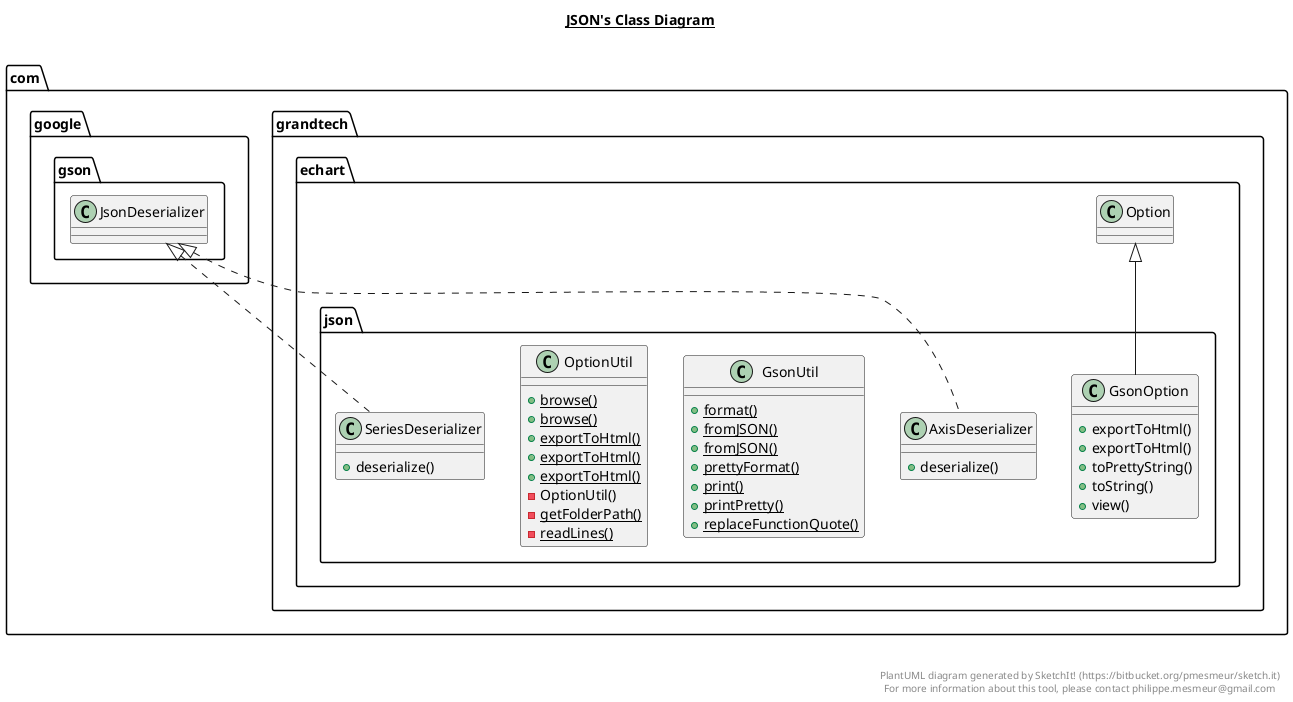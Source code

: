 @startuml

title __JSON's Class Diagram__\n

  namespace com.grandtech.echart {
    namespace json {
      class com.grandtech.echart.json.AxisDeserializer {
          + deserialize()
      }
    }
  }
  

  namespace com.grandtech.echart {
    namespace json {
      class com.grandtech.echart.json.GsonOption {
          + exportToHtml()
          + exportToHtml()
          + toPrettyString()
          + toString()
          + view()
      }
    }
  }
  

  namespace com.grandtech.echart {
    namespace json {
      class com.grandtech.echart.json.GsonUtil {
          {static} + format()
          {static} + fromJSON()
          {static} + fromJSON()
          {static} + prettyFormat()
          {static} + print()
          {static} + printPretty()
          {static} + replaceFunctionQuote()
      }
    }
  }
  

  namespace com.grandtech.echart {
    namespace json {
      class com.grandtech.echart.json.OptionUtil {
          {static} + browse()
          {static} + browse()
          {static} + exportToHtml()
          {static} + exportToHtml()
          {static} + exportToHtml()
          - OptionUtil()
          {static} - getFolderPath()
          {static} - readLines()
      }
    }
  }
  

  namespace com.grandtech.echart {
    namespace json {
      class com.grandtech.echart.json.SeriesDeserializer {
          + deserialize()
      }
    }
  }
  

  com.grandtech.echart.json.AxisDeserializer .up.|> com.google.gson.JsonDeserializer
  com.grandtech.echart.json.GsonOption -up-|> com.grandtech.echart.Option
  com.grandtech.echart.json.SeriesDeserializer .up.|> com.google.gson.JsonDeserializer


right footer


PlantUML diagram generated by SketchIt! (https://bitbucket.org/pmesmeur/sketch.it)
For more information about this tool, please contact philippe.mesmeur@gmail.com
endfooter

@enduml
